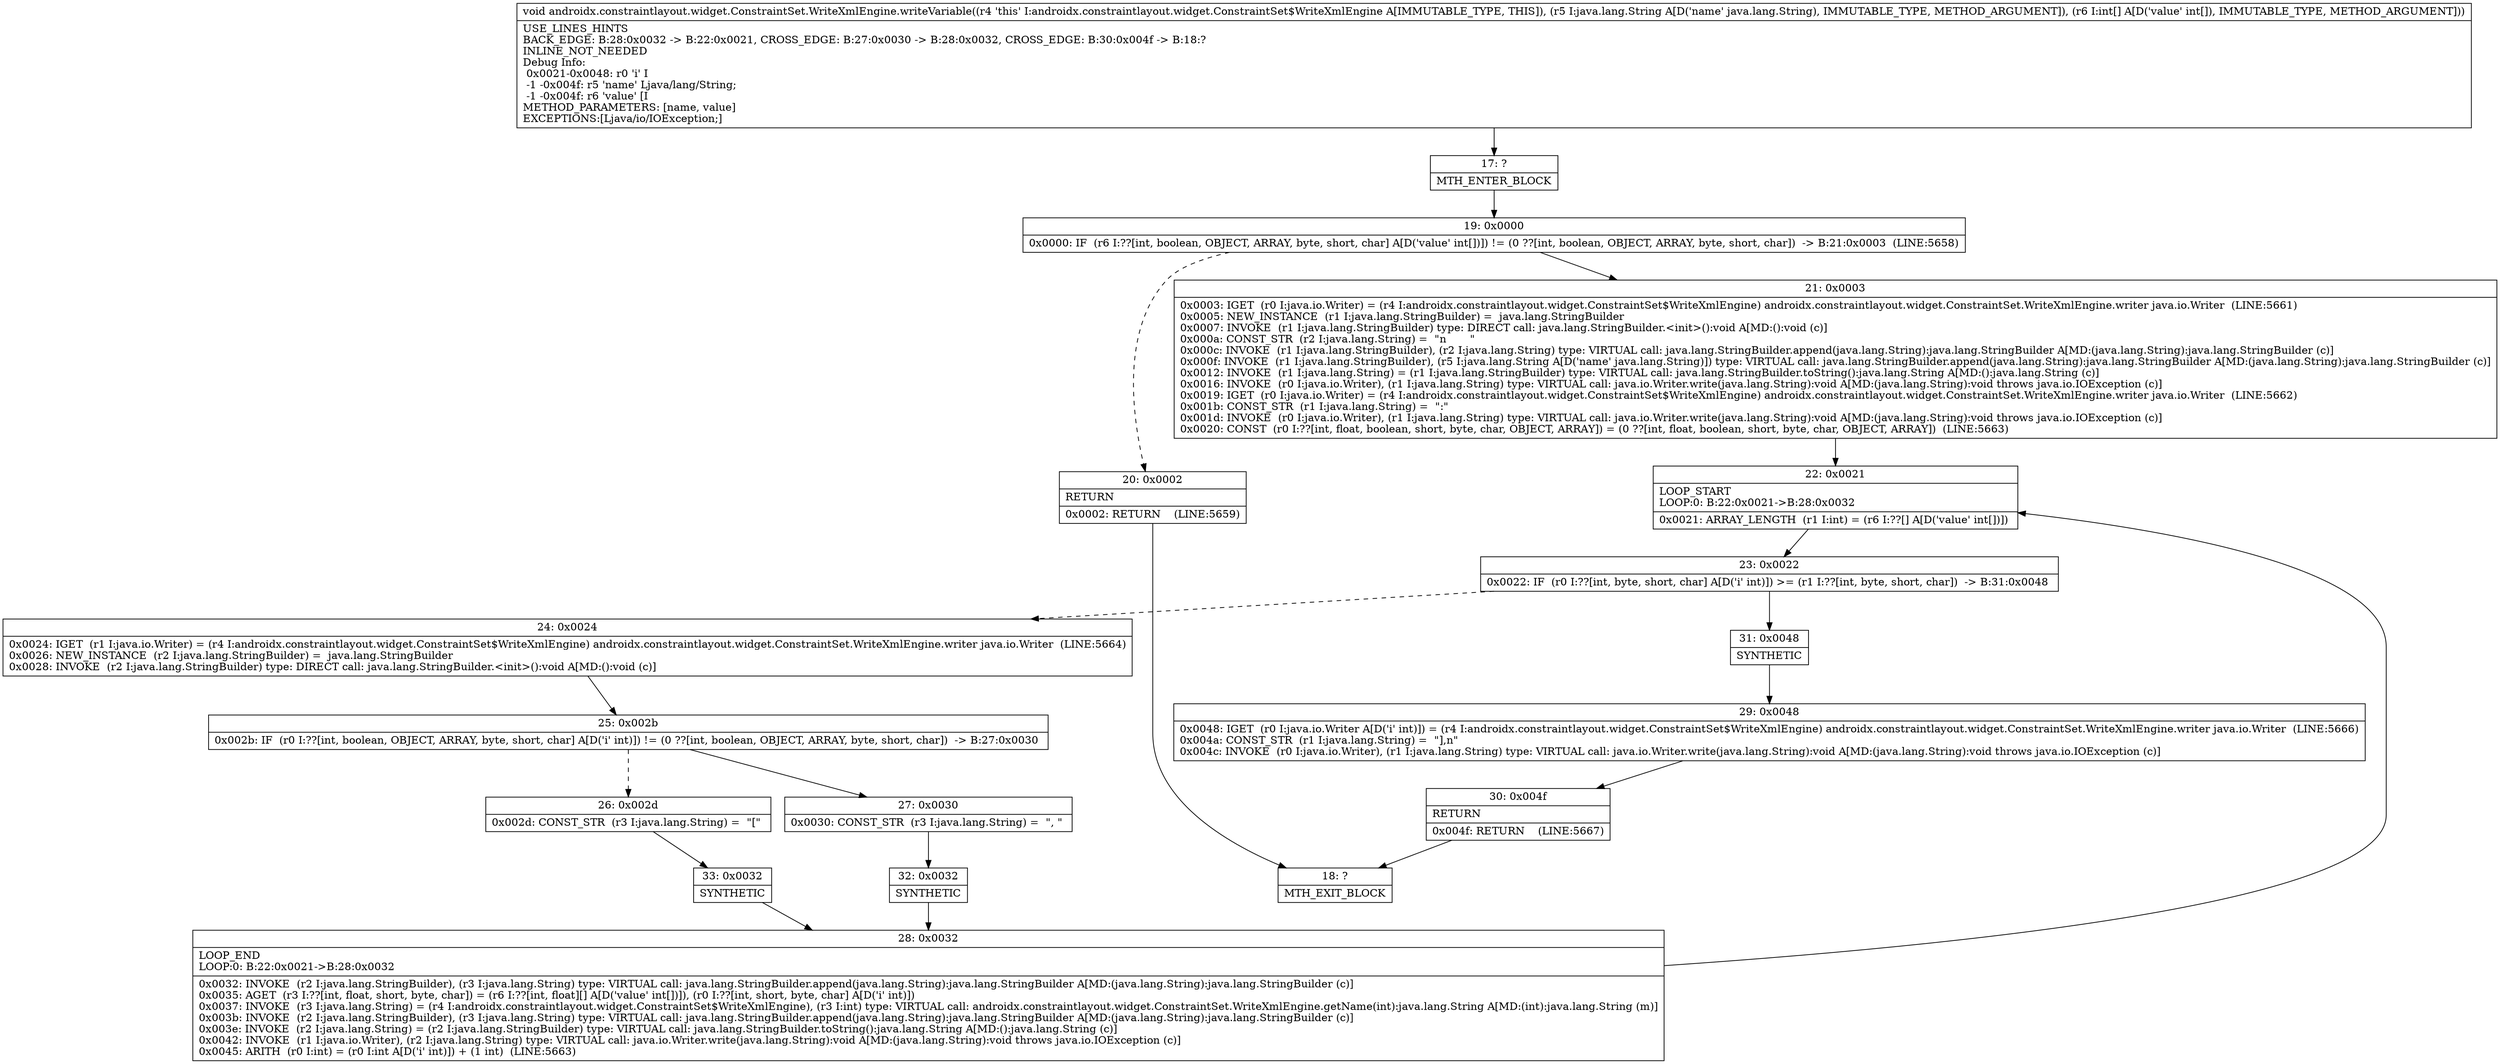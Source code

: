 digraph "CFG forandroidx.constraintlayout.widget.ConstraintSet.WriteXmlEngine.writeVariable(Ljava\/lang\/String;[I)V" {
Node_17 [shape=record,label="{17\:\ ?|MTH_ENTER_BLOCK\l}"];
Node_19 [shape=record,label="{19\:\ 0x0000|0x0000: IF  (r6 I:??[int, boolean, OBJECT, ARRAY, byte, short, char] A[D('value' int[])]) != (0 ??[int, boolean, OBJECT, ARRAY, byte, short, char])  \-\> B:21:0x0003  (LINE:5658)\l}"];
Node_20 [shape=record,label="{20\:\ 0x0002|RETURN\l|0x0002: RETURN    (LINE:5659)\l}"];
Node_18 [shape=record,label="{18\:\ ?|MTH_EXIT_BLOCK\l}"];
Node_21 [shape=record,label="{21\:\ 0x0003|0x0003: IGET  (r0 I:java.io.Writer) = (r4 I:androidx.constraintlayout.widget.ConstraintSet$WriteXmlEngine) androidx.constraintlayout.widget.ConstraintSet.WriteXmlEngine.writer java.io.Writer  (LINE:5661)\l0x0005: NEW_INSTANCE  (r1 I:java.lang.StringBuilder) =  java.lang.StringBuilder \l0x0007: INVOKE  (r1 I:java.lang.StringBuilder) type: DIRECT call: java.lang.StringBuilder.\<init\>():void A[MD:():void (c)]\l0x000a: CONST_STR  (r2 I:java.lang.String) =  \"n       \" \l0x000c: INVOKE  (r1 I:java.lang.StringBuilder), (r2 I:java.lang.String) type: VIRTUAL call: java.lang.StringBuilder.append(java.lang.String):java.lang.StringBuilder A[MD:(java.lang.String):java.lang.StringBuilder (c)]\l0x000f: INVOKE  (r1 I:java.lang.StringBuilder), (r5 I:java.lang.String A[D('name' java.lang.String)]) type: VIRTUAL call: java.lang.StringBuilder.append(java.lang.String):java.lang.StringBuilder A[MD:(java.lang.String):java.lang.StringBuilder (c)]\l0x0012: INVOKE  (r1 I:java.lang.String) = (r1 I:java.lang.StringBuilder) type: VIRTUAL call: java.lang.StringBuilder.toString():java.lang.String A[MD:():java.lang.String (c)]\l0x0016: INVOKE  (r0 I:java.io.Writer), (r1 I:java.lang.String) type: VIRTUAL call: java.io.Writer.write(java.lang.String):void A[MD:(java.lang.String):void throws java.io.IOException (c)]\l0x0019: IGET  (r0 I:java.io.Writer) = (r4 I:androidx.constraintlayout.widget.ConstraintSet$WriteXmlEngine) androidx.constraintlayout.widget.ConstraintSet.WriteXmlEngine.writer java.io.Writer  (LINE:5662)\l0x001b: CONST_STR  (r1 I:java.lang.String) =  \":\" \l0x001d: INVOKE  (r0 I:java.io.Writer), (r1 I:java.lang.String) type: VIRTUAL call: java.io.Writer.write(java.lang.String):void A[MD:(java.lang.String):void throws java.io.IOException (c)]\l0x0020: CONST  (r0 I:??[int, float, boolean, short, byte, char, OBJECT, ARRAY]) = (0 ??[int, float, boolean, short, byte, char, OBJECT, ARRAY])  (LINE:5663)\l}"];
Node_22 [shape=record,label="{22\:\ 0x0021|LOOP_START\lLOOP:0: B:22:0x0021\-\>B:28:0x0032\l|0x0021: ARRAY_LENGTH  (r1 I:int) = (r6 I:??[] A[D('value' int[])]) \l}"];
Node_23 [shape=record,label="{23\:\ 0x0022|0x0022: IF  (r0 I:??[int, byte, short, char] A[D('i' int)]) \>= (r1 I:??[int, byte, short, char])  \-\> B:31:0x0048 \l}"];
Node_24 [shape=record,label="{24\:\ 0x0024|0x0024: IGET  (r1 I:java.io.Writer) = (r4 I:androidx.constraintlayout.widget.ConstraintSet$WriteXmlEngine) androidx.constraintlayout.widget.ConstraintSet.WriteXmlEngine.writer java.io.Writer  (LINE:5664)\l0x0026: NEW_INSTANCE  (r2 I:java.lang.StringBuilder) =  java.lang.StringBuilder \l0x0028: INVOKE  (r2 I:java.lang.StringBuilder) type: DIRECT call: java.lang.StringBuilder.\<init\>():void A[MD:():void (c)]\l}"];
Node_25 [shape=record,label="{25\:\ 0x002b|0x002b: IF  (r0 I:??[int, boolean, OBJECT, ARRAY, byte, short, char] A[D('i' int)]) != (0 ??[int, boolean, OBJECT, ARRAY, byte, short, char])  \-\> B:27:0x0030 \l}"];
Node_26 [shape=record,label="{26\:\ 0x002d|0x002d: CONST_STR  (r3 I:java.lang.String) =  \"[\" \l}"];
Node_33 [shape=record,label="{33\:\ 0x0032|SYNTHETIC\l}"];
Node_28 [shape=record,label="{28\:\ 0x0032|LOOP_END\lLOOP:0: B:22:0x0021\-\>B:28:0x0032\l|0x0032: INVOKE  (r2 I:java.lang.StringBuilder), (r3 I:java.lang.String) type: VIRTUAL call: java.lang.StringBuilder.append(java.lang.String):java.lang.StringBuilder A[MD:(java.lang.String):java.lang.StringBuilder (c)]\l0x0035: AGET  (r3 I:??[int, float, short, byte, char]) = (r6 I:??[int, float][] A[D('value' int[])]), (r0 I:??[int, short, byte, char] A[D('i' int)]) \l0x0037: INVOKE  (r3 I:java.lang.String) = (r4 I:androidx.constraintlayout.widget.ConstraintSet$WriteXmlEngine), (r3 I:int) type: VIRTUAL call: androidx.constraintlayout.widget.ConstraintSet.WriteXmlEngine.getName(int):java.lang.String A[MD:(int):java.lang.String (m)]\l0x003b: INVOKE  (r2 I:java.lang.StringBuilder), (r3 I:java.lang.String) type: VIRTUAL call: java.lang.StringBuilder.append(java.lang.String):java.lang.StringBuilder A[MD:(java.lang.String):java.lang.StringBuilder (c)]\l0x003e: INVOKE  (r2 I:java.lang.String) = (r2 I:java.lang.StringBuilder) type: VIRTUAL call: java.lang.StringBuilder.toString():java.lang.String A[MD:():java.lang.String (c)]\l0x0042: INVOKE  (r1 I:java.io.Writer), (r2 I:java.lang.String) type: VIRTUAL call: java.io.Writer.write(java.lang.String):void A[MD:(java.lang.String):void throws java.io.IOException (c)]\l0x0045: ARITH  (r0 I:int) = (r0 I:int A[D('i' int)]) + (1 int)  (LINE:5663)\l}"];
Node_27 [shape=record,label="{27\:\ 0x0030|0x0030: CONST_STR  (r3 I:java.lang.String) =  \", \" \l}"];
Node_32 [shape=record,label="{32\:\ 0x0032|SYNTHETIC\l}"];
Node_31 [shape=record,label="{31\:\ 0x0048|SYNTHETIC\l}"];
Node_29 [shape=record,label="{29\:\ 0x0048|0x0048: IGET  (r0 I:java.io.Writer A[D('i' int)]) = (r4 I:androidx.constraintlayout.widget.ConstraintSet$WriteXmlEngine) androidx.constraintlayout.widget.ConstraintSet.WriteXmlEngine.writer java.io.Writer  (LINE:5666)\l0x004a: CONST_STR  (r1 I:java.lang.String) =  \"],n\" \l0x004c: INVOKE  (r0 I:java.io.Writer), (r1 I:java.lang.String) type: VIRTUAL call: java.io.Writer.write(java.lang.String):void A[MD:(java.lang.String):void throws java.io.IOException (c)]\l}"];
Node_30 [shape=record,label="{30\:\ 0x004f|RETURN\l|0x004f: RETURN    (LINE:5667)\l}"];
MethodNode[shape=record,label="{void androidx.constraintlayout.widget.ConstraintSet.WriteXmlEngine.writeVariable((r4 'this' I:androidx.constraintlayout.widget.ConstraintSet$WriteXmlEngine A[IMMUTABLE_TYPE, THIS]), (r5 I:java.lang.String A[D('name' java.lang.String), IMMUTABLE_TYPE, METHOD_ARGUMENT]), (r6 I:int[] A[D('value' int[]), IMMUTABLE_TYPE, METHOD_ARGUMENT]))  | USE_LINES_HINTS\lBACK_EDGE: B:28:0x0032 \-\> B:22:0x0021, CROSS_EDGE: B:27:0x0030 \-\> B:28:0x0032, CROSS_EDGE: B:30:0x004f \-\> B:18:?\lINLINE_NOT_NEEDED\lDebug Info:\l  0x0021\-0x0048: r0 'i' I\l  \-1 \-0x004f: r5 'name' Ljava\/lang\/String;\l  \-1 \-0x004f: r6 'value' [I\lMETHOD_PARAMETERS: [name, value]\lEXCEPTIONS:[Ljava\/io\/IOException;]\l}"];
MethodNode -> Node_17;Node_17 -> Node_19;
Node_19 -> Node_20[style=dashed];
Node_19 -> Node_21;
Node_20 -> Node_18;
Node_21 -> Node_22;
Node_22 -> Node_23;
Node_23 -> Node_24[style=dashed];
Node_23 -> Node_31;
Node_24 -> Node_25;
Node_25 -> Node_26[style=dashed];
Node_25 -> Node_27;
Node_26 -> Node_33;
Node_33 -> Node_28;
Node_28 -> Node_22;
Node_27 -> Node_32;
Node_32 -> Node_28;
Node_31 -> Node_29;
Node_29 -> Node_30;
Node_30 -> Node_18;
}

